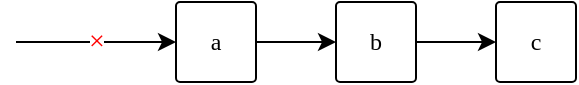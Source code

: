<mxfile version="21.4.0" type="device">
  <diagram name="Page-1" id="Olqtkp1LtoovO6gdocZX">
    <mxGraphModel dx="1306" dy="894" grid="1" gridSize="10" guides="1" tooltips="1" connect="1" arrows="1" fold="1" page="1" pageScale="1" pageWidth="850" pageHeight="1100" math="0" shadow="0">
      <root>
        <mxCell id="0" />
        <mxCell id="1" parent="0" />
        <mxCell id="NXBp93ZPdwRQVGGOuxaQ-1" value="a" style="rounded=1;whiteSpace=wrap;html=1;arcSize=5;fontFamily=SF Mono;" parent="1" vertex="1">
          <mxGeometry x="280" y="200" width="40" height="40" as="geometry" />
        </mxCell>
        <mxCell id="NXBp93ZPdwRQVGGOuxaQ-2" value="b" style="rounded=1;whiteSpace=wrap;html=1;arcSize=5;fontFamily=SF Mono;" parent="1" vertex="1">
          <mxGeometry x="360" y="200" width="40" height="40" as="geometry" />
        </mxCell>
        <mxCell id="NXBp93ZPdwRQVGGOuxaQ-3" value="c" style="rounded=1;whiteSpace=wrap;html=1;arcSize=5;fontFamily=SF Mono;" parent="1" vertex="1">
          <mxGeometry x="440" y="200" width="40" height="40" as="geometry" />
        </mxCell>
        <mxCell id="NXBp93ZPdwRQVGGOuxaQ-4" value="" style="endArrow=classic;html=1;rounded=0;exitX=1;exitY=0.5;exitDx=0;exitDy=0;entryX=0;entryY=0.5;entryDx=0;entryDy=0;" parent="1" source="NXBp93ZPdwRQVGGOuxaQ-1" target="NXBp93ZPdwRQVGGOuxaQ-2" edge="1">
          <mxGeometry width="50" height="50" relative="1" as="geometry">
            <mxPoint x="560" y="520" as="sourcePoint" />
            <mxPoint x="610" y="470" as="targetPoint" />
          </mxGeometry>
        </mxCell>
        <mxCell id="NXBp93ZPdwRQVGGOuxaQ-5" value="" style="endArrow=classic;html=1;rounded=0;exitX=1;exitY=0.5;exitDx=0;exitDy=0;" parent="1" source="NXBp93ZPdwRQVGGOuxaQ-2" target="NXBp93ZPdwRQVGGOuxaQ-3" edge="1">
          <mxGeometry width="50" height="50" relative="1" as="geometry">
            <mxPoint x="330" y="230" as="sourcePoint" />
            <mxPoint x="370" y="230" as="targetPoint" />
          </mxGeometry>
        </mxCell>
        <mxCell id="kLMDN9t0uzjOy7TxNxYU-3" value="&lt;font style=&quot;font-size: 14px;&quot; color=&quot;#ff0000&quot; face=&quot;SF Mono&quot;&gt;×&lt;/font&gt;" style="endArrow=classic;html=1;rounded=0;entryX=0;entryY=0.5;entryDx=0;entryDy=0;" edge="1" parent="1" target="NXBp93ZPdwRQVGGOuxaQ-1">
          <mxGeometry width="50" height="50" relative="1" as="geometry">
            <mxPoint x="200" y="220" as="sourcePoint" />
            <mxPoint x="240" y="210" as="targetPoint" />
          </mxGeometry>
        </mxCell>
      </root>
    </mxGraphModel>
  </diagram>
</mxfile>
